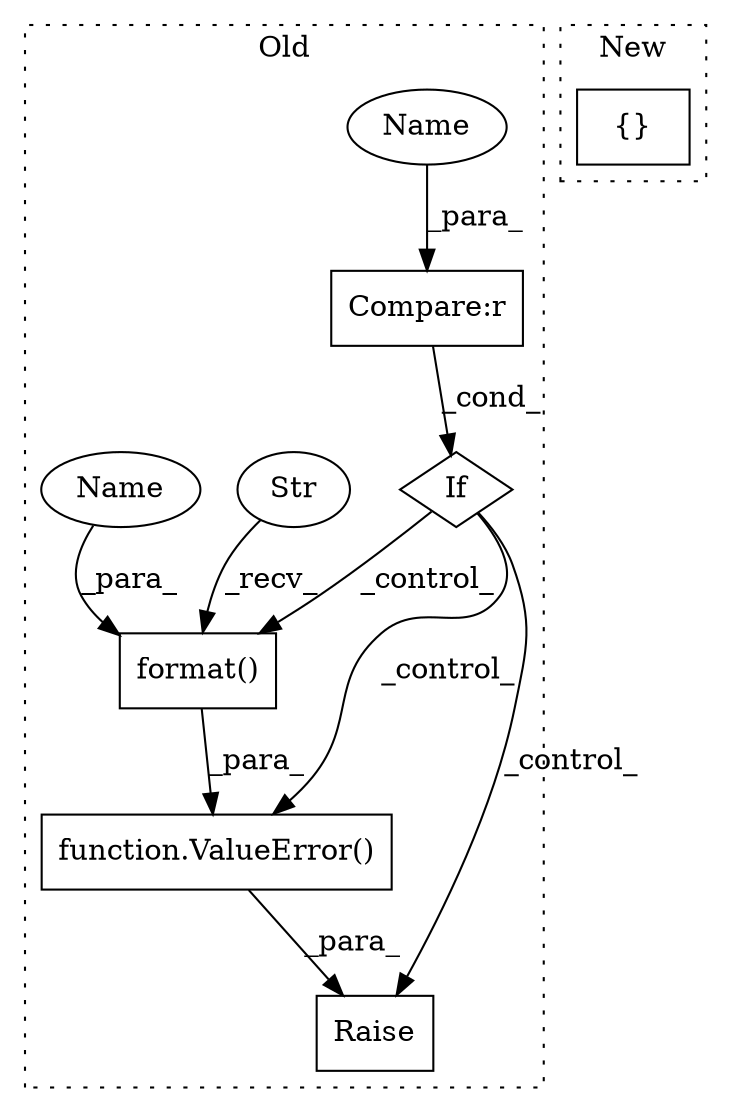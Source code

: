 digraph G {
subgraph cluster0 {
1 [label="format()" a="75" s="1714,1754" l="24,1" shape="box"];
3 [label="Str" a="66" s="1714" l="16" shape="ellipse"];
4 [label="Raise" a="91" s="1697" l="6" shape="box"];
5 [label="function.ValueError()" a="75" s="1703,1755" l="11,1" shape="box"];
6 [label="If" a="96" s="1492,1521" l="3,18" shape="diamond"];
7 [label="Compare:r" a="40" s="1495" l="26" shape="box"];
8 [label="Name" a="87" s="1738" l="16" shape="ellipse"];
9 [label="Name" a="87" s="1495" l="16" shape="ellipse"];
label = "Old";
style="dotted";
}
subgraph cluster1 {
2 [label="{}" a="95" s="1594,1624" l="22,18" shape="box"];
label = "New";
style="dotted";
}
1 -> 5 [label="_para_"];
3 -> 1 [label="_recv_"];
5 -> 4 [label="_para_"];
6 -> 4 [label="_control_"];
6 -> 1 [label="_control_"];
6 -> 5 [label="_control_"];
7 -> 6 [label="_cond_"];
8 -> 1 [label="_para_"];
9 -> 7 [label="_para_"];
}